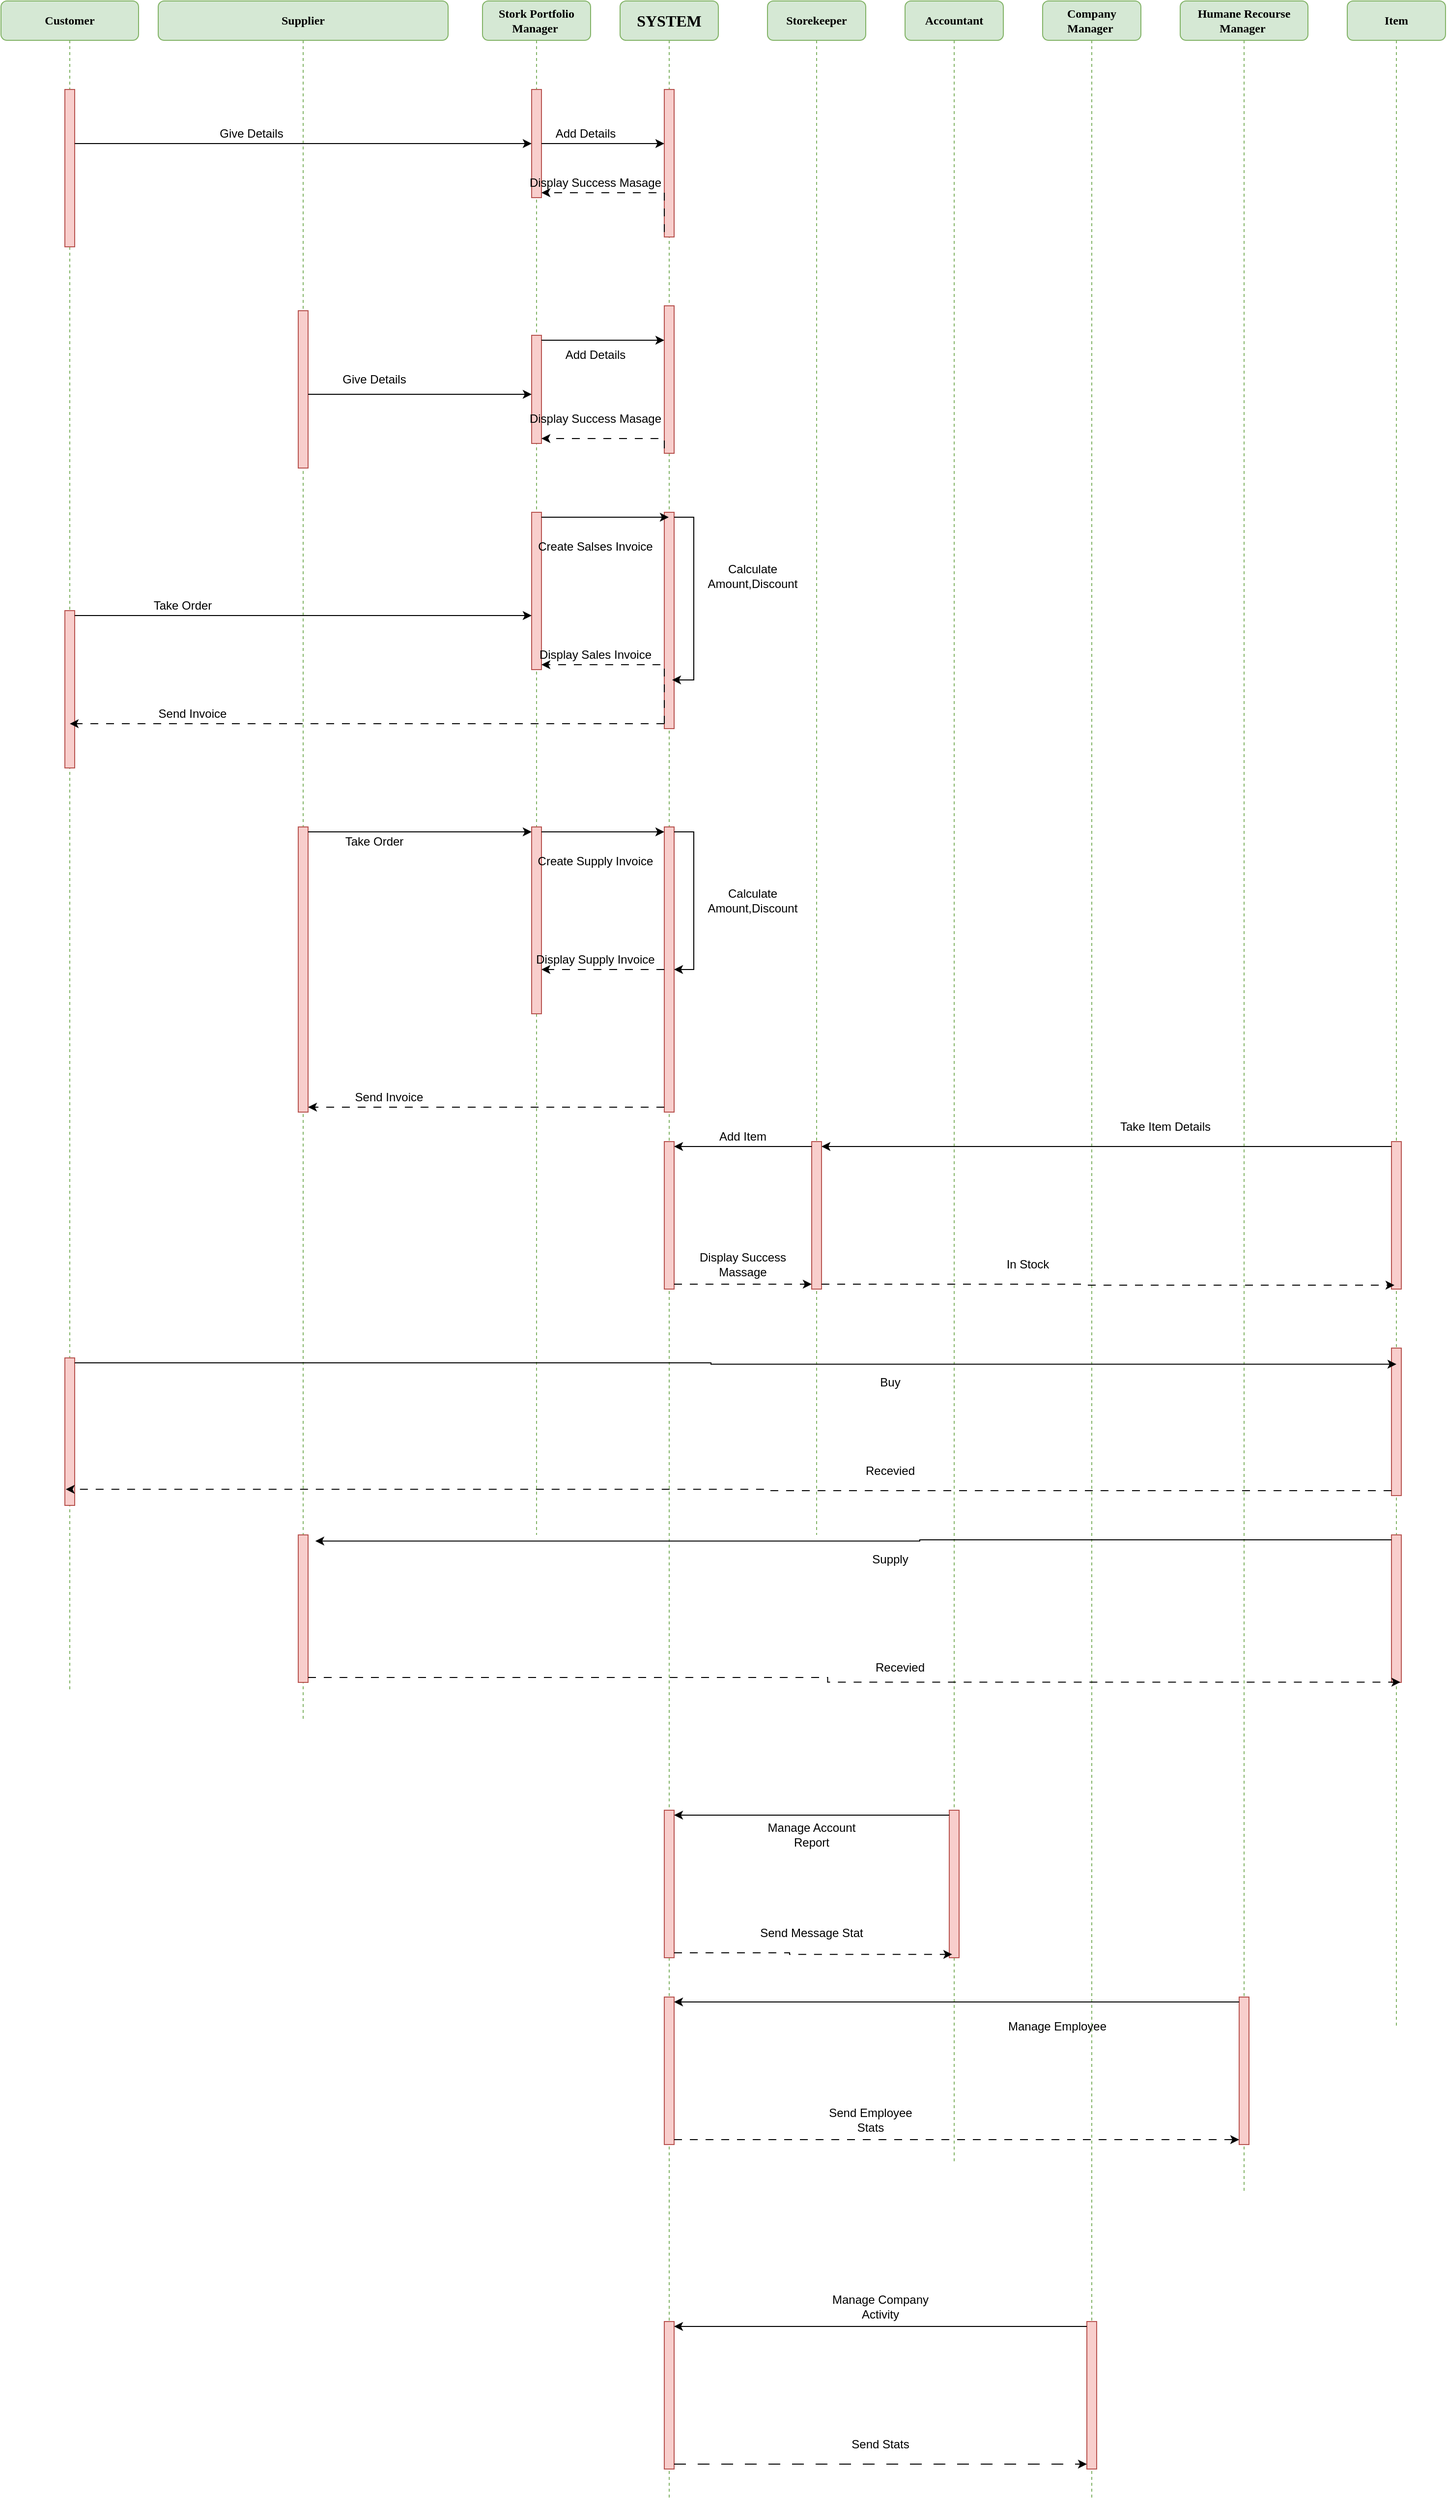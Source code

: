 <mxfile version="22.0.0" type="device">
  <diagram name="Page-1" id="13e1069c-82ec-6db2-03f1-153e76fe0fe0">
    <mxGraphModel dx="1980" dy="484" grid="1" gridSize="10" guides="1" tooltips="1" connect="1" arrows="1" fold="1" page="1" pageScale="1" pageWidth="1100" pageHeight="850" background="none" math="0" shadow="0">
      <root>
        <mxCell id="0" />
        <mxCell id="1" parent="0" />
        <mxCell id="nuHA2IifHrtFC8d5obX6-109" value="" style="group" vertex="1" connectable="0" parent="1">
          <mxGeometry x="-170" y="380" width="1470" height="2540" as="geometry" />
        </mxCell>
        <mxCell id="7baba1c4bc27f4b0-2" value="&lt;b&gt;Supplier&lt;/b&gt;" style="shape=umlLifeline;perimeter=lifelinePerimeter;whiteSpace=wrap;html=1;container=1;collapsible=0;recursiveResize=0;outlineConnect=0;rounded=1;shadow=0;comic=0;labelBackgroundColor=none;strokeWidth=1;fontFamily=Verdana;fontSize=12;align=center;fillColor=#d5e8d4;strokeColor=#82b366;" parent="nuHA2IifHrtFC8d5obX6-109" vertex="1">
          <mxGeometry x="160" width="295" height="1750" as="geometry" />
        </mxCell>
        <mxCell id="nuHA2IifHrtFC8d5obX6-22" value="" style="html=1;points=[[0,0,0,0,5],[0,1,0,0,-5],[1,0,0,0,5],[1,1,0,0,-5]];perimeter=orthogonalPerimeter;outlineConnect=0;targetShapes=umlLifeline;portConstraint=eastwest;newEdgeStyle={&quot;curved&quot;:0,&quot;rounded&quot;:0};fillColor=#f8cecc;strokeColor=#b85450;" vertex="1" parent="7baba1c4bc27f4b0-2">
          <mxGeometry x="142.5" y="315" width="10" height="160" as="geometry" />
        </mxCell>
        <mxCell id="nuHA2IifHrtFC8d5obX6-26" value="Give Details" style="text;html=1;strokeColor=none;fillColor=none;align=center;verticalAlign=middle;whiteSpace=wrap;rounded=0;" vertex="1" parent="7baba1c4bc27f4b0-2">
          <mxGeometry x="170" y="370" width="100" height="30" as="geometry" />
        </mxCell>
        <mxCell id="nuHA2IifHrtFC8d5obX6-46" value="Take Order" style="text;html=1;strokeColor=none;fillColor=none;align=center;verticalAlign=middle;whiteSpace=wrap;rounded=0;" vertex="1" parent="7baba1c4bc27f4b0-2">
          <mxGeometry x="-50" y="600" width="150" height="30" as="geometry" />
        </mxCell>
        <mxCell id="nuHA2IifHrtFC8d5obX6-47" value="Send Invoice" style="text;html=1;strokeColor=none;fillColor=none;align=center;verticalAlign=middle;whiteSpace=wrap;rounded=0;" vertex="1" parent="7baba1c4bc27f4b0-2">
          <mxGeometry x="-40" y="710" width="150" height="30" as="geometry" />
        </mxCell>
        <mxCell id="nuHA2IifHrtFC8d5obX6-56" value="Send Invoice" style="text;html=1;strokeColor=none;fillColor=none;align=center;verticalAlign=middle;whiteSpace=wrap;rounded=0;" vertex="1" parent="7baba1c4bc27f4b0-2">
          <mxGeometry x="160" y="1100" width="150" height="30" as="geometry" />
        </mxCell>
        <mxCell id="nuHA2IifHrtFC8d5obX6-57" value="" style="html=1;points=[[0,0,0,0,5],[0,1,0,0,-5],[1,0,0,0,5],[1,1,0,0,-5]];perimeter=orthogonalPerimeter;outlineConnect=0;targetShapes=umlLifeline;portConstraint=eastwest;newEdgeStyle={&quot;curved&quot;:0,&quot;rounded&quot;:0};fillColor=#f8cecc;strokeColor=#b85450;" vertex="1" parent="7baba1c4bc27f4b0-2">
          <mxGeometry x="142.5" y="840" width="10" height="290" as="geometry" />
        </mxCell>
        <mxCell id="nuHA2IifHrtFC8d5obX6-59" value="Take Order" style="text;html=1;strokeColor=none;fillColor=none;align=center;verticalAlign=middle;whiteSpace=wrap;rounded=0;" vertex="1" parent="7baba1c4bc27f4b0-2">
          <mxGeometry x="145" y="840" width="150" height="30" as="geometry" />
        </mxCell>
        <mxCell id="nuHA2IifHrtFC8d5obX6-71" value="" style="html=1;points=[[0,0,0,0,5],[0,1,0,0,-5],[1,0,0,0,5],[1,1,0,0,-5]];perimeter=orthogonalPerimeter;outlineConnect=0;targetShapes=umlLifeline;portConstraint=eastwest;newEdgeStyle={&quot;curved&quot;:0,&quot;rounded&quot;:0};fillColor=#f8cecc;strokeColor=#b85450;" vertex="1" parent="7baba1c4bc27f4b0-2">
          <mxGeometry x="142.5" y="1560" width="10" height="150" as="geometry" />
        </mxCell>
        <mxCell id="7baba1c4bc27f4b0-3" value="&lt;b&gt;Stork Portfolio Manager&amp;nbsp;&lt;/b&gt;" style="shape=umlLifeline;perimeter=lifelinePerimeter;whiteSpace=wrap;html=1;container=1;collapsible=0;recursiveResize=0;outlineConnect=0;rounded=1;shadow=0;comic=0;labelBackgroundColor=none;strokeWidth=1;fontFamily=Verdana;fontSize=12;align=center;fillColor=#d5e8d4;strokeColor=#82b366;" parent="nuHA2IifHrtFC8d5obX6-109" vertex="1">
          <mxGeometry x="490" width="110" height="1560" as="geometry" />
        </mxCell>
        <mxCell id="nuHA2IifHrtFC8d5obX6-10" value="" style="html=1;points=[[0,0,0,0,5],[0,1,0,0,-5],[1,0,0,0,5],[1,1,0,0,-5]];perimeter=orthogonalPerimeter;outlineConnect=0;targetShapes=umlLifeline;portConstraint=eastwest;newEdgeStyle={&quot;curved&quot;:0,&quot;rounded&quot;:0};fillColor=#f8cecc;strokeColor=#b85450;" vertex="1" parent="7baba1c4bc27f4b0-3">
          <mxGeometry x="50" y="90" width="10" height="110" as="geometry" />
        </mxCell>
        <mxCell id="nuHA2IifHrtFC8d5obX6-23" value="" style="html=1;points=[[0,0,0,0,5],[0,1,0,0,-5],[1,0,0,0,5],[1,1,0,0,-5]];perimeter=orthogonalPerimeter;outlineConnect=0;targetShapes=umlLifeline;portConstraint=eastwest;newEdgeStyle={&quot;curved&quot;:0,&quot;rounded&quot;:0};fillColor=#f8cecc;strokeColor=#b85450;" vertex="1" parent="7baba1c4bc27f4b0-3">
          <mxGeometry x="50" y="340" width="10" height="110" as="geometry" />
        </mxCell>
        <mxCell id="nuHA2IifHrtFC8d5obX6-34" value="" style="html=1;points=[[0,0,0,0,5],[0,1,0,0,-5],[1,0,0,0,5],[1,1,0,0,-5]];perimeter=orthogonalPerimeter;outlineConnect=0;targetShapes=umlLifeline;portConstraint=eastwest;newEdgeStyle={&quot;curved&quot;:0,&quot;rounded&quot;:0};fillColor=#f8cecc;strokeColor=#b85450;" vertex="1" parent="7baba1c4bc27f4b0-3">
          <mxGeometry x="50" y="520" width="10" height="160" as="geometry" />
        </mxCell>
        <mxCell id="nuHA2IifHrtFC8d5obX6-35" value="" style="html=1;points=[[0,0,0,0,5],[0,1,0,0,-5],[1,0,0,0,5],[1,1,0,0,-5]];perimeter=orthogonalPerimeter;outlineConnect=0;targetShapes=umlLifeline;portConstraint=eastwest;newEdgeStyle={&quot;curved&quot;:0,&quot;rounded&quot;:0};fillColor=#f8cecc;strokeColor=#b85450;" vertex="1" parent="7baba1c4bc27f4b0-3">
          <mxGeometry x="50" y="840" width="10" height="190" as="geometry" />
        </mxCell>
        <mxCell id="7baba1c4bc27f4b0-4" value="&lt;b&gt;&lt;font style=&quot;font-size: 16px;&quot;&gt;SYSTEM&lt;/font&gt;&lt;/b&gt;" style="shape=umlLifeline;perimeter=lifelinePerimeter;whiteSpace=wrap;html=1;container=1;collapsible=0;recursiveResize=0;outlineConnect=0;rounded=1;shadow=0;comic=0;labelBackgroundColor=none;strokeWidth=1;fontFamily=Verdana;fontSize=12;align=center;fillColor=#d5e8d4;strokeColor=#82b366;" parent="nuHA2IifHrtFC8d5obX6-109" vertex="1">
          <mxGeometry x="630" width="100" height="2540" as="geometry" />
        </mxCell>
        <mxCell id="nuHA2IifHrtFC8d5obX6-15" value="" style="html=1;points=[[0,0,0,0,5],[0,1,0,0,-5],[1,0,0,0,5],[1,1,0,0,-5]];perimeter=orthogonalPerimeter;outlineConnect=0;targetShapes=umlLifeline;portConstraint=eastwest;newEdgeStyle={&quot;curved&quot;:0,&quot;rounded&quot;:0};fillColor=#f8cecc;strokeColor=#b85450;" vertex="1" parent="7baba1c4bc27f4b0-4">
          <mxGeometry x="45" y="90" width="10" height="150" as="geometry" />
        </mxCell>
        <mxCell id="nuHA2IifHrtFC8d5obX6-24" value="" style="html=1;points=[[0,0,0,0,5],[0,1,0,0,-5],[1,0,0,0,5],[1,1,0,0,-5]];perimeter=orthogonalPerimeter;outlineConnect=0;targetShapes=umlLifeline;portConstraint=eastwest;newEdgeStyle={&quot;curved&quot;:0,&quot;rounded&quot;:0};fillColor=#f8cecc;strokeColor=#b85450;" vertex="1" parent="7baba1c4bc27f4b0-4">
          <mxGeometry x="45" y="310" width="10" height="150" as="geometry" />
        </mxCell>
        <mxCell id="nuHA2IifHrtFC8d5obX6-31" value="" style="html=1;points=[[0,0,0,0,5],[0,1,0,0,-5],[1,0,0,0,5],[1,1,0,0,-5]];perimeter=orthogonalPerimeter;outlineConnect=0;targetShapes=umlLifeline;portConstraint=eastwest;newEdgeStyle={&quot;curved&quot;:0,&quot;rounded&quot;:0};fillColor=#f8cecc;strokeColor=#b85450;" vertex="1" parent="7baba1c4bc27f4b0-4">
          <mxGeometry x="45" y="520" width="10" height="220" as="geometry" />
        </mxCell>
        <mxCell id="nuHA2IifHrtFC8d5obX6-32" value="" style="html=1;points=[[0,0,0,0,5],[0,1,0,0,-5],[1,0,0,0,5],[1,1,0,0,-5]];perimeter=orthogonalPerimeter;outlineConnect=0;targetShapes=umlLifeline;portConstraint=eastwest;newEdgeStyle={&quot;curved&quot;:0,&quot;rounded&quot;:0};fillColor=#f8cecc;strokeColor=#b85450;" vertex="1" parent="7baba1c4bc27f4b0-4">
          <mxGeometry x="45" y="840" width="10" height="290" as="geometry" />
        </mxCell>
        <mxCell id="nuHA2IifHrtFC8d5obX6-40" style="edgeStyle=orthogonalEdgeStyle;rounded=0;orthogonalLoop=1;jettySize=auto;html=1;curved=0;exitX=1;exitY=0;exitDx=0;exitDy=5;exitPerimeter=0;entryX=0.8;entryY=0.775;entryDx=0;entryDy=0;entryPerimeter=0;" edge="1" parent="7baba1c4bc27f4b0-4" source="nuHA2IifHrtFC8d5obX6-31" target="nuHA2IifHrtFC8d5obX6-31">
          <mxGeometry relative="1" as="geometry" />
        </mxCell>
        <mxCell id="nuHA2IifHrtFC8d5obX6-51" style="edgeStyle=orthogonalEdgeStyle;rounded=0;orthogonalLoop=1;jettySize=auto;html=1;curved=0;exitX=1;exitY=0;exitDx=0;exitDy=5;exitPerimeter=0;" edge="1" parent="7baba1c4bc27f4b0-4" source="nuHA2IifHrtFC8d5obX6-32" target="nuHA2IifHrtFC8d5obX6-32">
          <mxGeometry relative="1" as="geometry" />
        </mxCell>
        <mxCell id="nuHA2IifHrtFC8d5obX6-62" value="" style="html=1;points=[[0,0,0,0,5],[0,1,0,0,-5],[1,0,0,0,5],[1,1,0,0,-5]];perimeter=orthogonalPerimeter;outlineConnect=0;targetShapes=umlLifeline;portConstraint=eastwest;newEdgeStyle={&quot;curved&quot;:0,&quot;rounded&quot;:0};fillColor=#f8cecc;strokeColor=#b85450;" vertex="1" parent="7baba1c4bc27f4b0-4">
          <mxGeometry x="45" y="1160" width="10" height="150" as="geometry" />
        </mxCell>
        <mxCell id="nuHA2IifHrtFC8d5obX6-89" value="" style="html=1;points=[[0,0,0,0,5],[0,1,0,0,-5],[1,0,0,0,5],[1,1,0,0,-5]];perimeter=orthogonalPerimeter;outlineConnect=0;targetShapes=umlLifeline;portConstraint=eastwest;newEdgeStyle={&quot;curved&quot;:0,&quot;rounded&quot;:0};fillColor=#f8cecc;strokeColor=#b85450;" vertex="1" parent="7baba1c4bc27f4b0-4">
          <mxGeometry x="45" y="1840" width="10" height="150" as="geometry" />
        </mxCell>
        <mxCell id="nuHA2IifHrtFC8d5obX6-94" value="" style="html=1;points=[[0,0,0,0,5],[0,1,0,0,-5],[1,0,0,0,5],[1,1,0,0,-5]];perimeter=orthogonalPerimeter;outlineConnect=0;targetShapes=umlLifeline;portConstraint=eastwest;newEdgeStyle={&quot;curved&quot;:0,&quot;rounded&quot;:0};fillColor=#f8cecc;strokeColor=#b85450;" vertex="1" parent="7baba1c4bc27f4b0-4">
          <mxGeometry x="45" y="2030" width="10" height="150" as="geometry" />
        </mxCell>
        <mxCell id="nuHA2IifHrtFC8d5obX6-102" value="" style="html=1;points=[[0,0,0,0,5],[0,1,0,0,-5],[1,0,0,0,5],[1,1,0,0,-5]];perimeter=orthogonalPerimeter;outlineConnect=0;targetShapes=umlLifeline;portConstraint=eastwest;newEdgeStyle={&quot;curved&quot;:0,&quot;rounded&quot;:0};fillColor=#f8cecc;strokeColor=#b85450;" vertex="1" parent="7baba1c4bc27f4b0-4">
          <mxGeometry x="45" y="2360" width="10" height="150" as="geometry" />
        </mxCell>
        <mxCell id="7baba1c4bc27f4b0-5" value="&lt;b&gt;Storekeeper&lt;/b&gt;" style="shape=umlLifeline;perimeter=lifelinePerimeter;whiteSpace=wrap;html=1;container=1;collapsible=0;recursiveResize=0;outlineConnect=0;rounded=1;shadow=0;comic=0;labelBackgroundColor=none;strokeWidth=1;fontFamily=Verdana;fontSize=12;align=center;fillColor=#d5e8d4;strokeColor=#82b366;" parent="nuHA2IifHrtFC8d5obX6-109" vertex="1">
          <mxGeometry x="780" width="100" height="1560" as="geometry" />
        </mxCell>
        <mxCell id="nuHA2IifHrtFC8d5obX6-61" value="" style="html=1;points=[[0,0,0,0,5],[0,1,0,0,-5],[1,0,0,0,5],[1,1,0,0,-5]];perimeter=orthogonalPerimeter;outlineConnect=0;targetShapes=umlLifeline;portConstraint=eastwest;newEdgeStyle={&quot;curved&quot;:0,&quot;rounded&quot;:0};fillColor=#f8cecc;strokeColor=#b85450;" vertex="1" parent="7baba1c4bc27f4b0-5">
          <mxGeometry x="45" y="1160" width="10" height="150" as="geometry" />
        </mxCell>
        <mxCell id="7baba1c4bc27f4b0-6" value="&lt;b&gt;Accountant&lt;/b&gt;" style="shape=umlLifeline;perimeter=lifelinePerimeter;whiteSpace=wrap;html=1;container=1;collapsible=0;recursiveResize=0;outlineConnect=0;rounded=1;shadow=0;comic=0;labelBackgroundColor=none;strokeWidth=1;fontFamily=Verdana;fontSize=12;align=center;fillColor=#d5e8d4;strokeColor=#82b366;" parent="nuHA2IifHrtFC8d5obX6-109" vertex="1">
          <mxGeometry x="920" width="100" height="2200" as="geometry" />
        </mxCell>
        <mxCell id="nuHA2IifHrtFC8d5obX6-88" value="" style="html=1;points=[[0,0,0,0,5],[0,1,0,0,-5],[1,0,0,0,5],[1,1,0,0,-5]];perimeter=orthogonalPerimeter;outlineConnect=0;targetShapes=umlLifeline;portConstraint=eastwest;newEdgeStyle={&quot;curved&quot;:0,&quot;rounded&quot;:0};fillColor=#f8cecc;strokeColor=#b85450;" vertex="1" parent="7baba1c4bc27f4b0-6">
          <mxGeometry x="45" y="1840" width="10" height="150" as="geometry" />
        </mxCell>
        <mxCell id="7baba1c4bc27f4b0-7" value="&lt;b&gt;Company Manager&amp;nbsp;&lt;/b&gt;" style="shape=umlLifeline;perimeter=lifelinePerimeter;whiteSpace=wrap;html=1;container=1;collapsible=0;recursiveResize=0;outlineConnect=0;rounded=1;shadow=0;comic=0;labelBackgroundColor=none;strokeWidth=1;fontFamily=Verdana;fontSize=12;align=center;fillColor=#d5e8d4;strokeColor=#82b366;" parent="nuHA2IifHrtFC8d5obX6-109" vertex="1">
          <mxGeometry x="1060" width="100" height="2540" as="geometry" />
        </mxCell>
        <mxCell id="nuHA2IifHrtFC8d5obX6-103" value="" style="html=1;points=[[0,0,0,0,5],[0,1,0,0,-5],[1,0,0,0,5],[1,1,0,0,-5]];perimeter=orthogonalPerimeter;outlineConnect=0;targetShapes=umlLifeline;portConstraint=eastwest;newEdgeStyle={&quot;curved&quot;:0,&quot;rounded&quot;:0};fillColor=#f8cecc;strokeColor=#b85450;" vertex="1" parent="7baba1c4bc27f4b0-7">
          <mxGeometry x="45" y="2360" width="10" height="150" as="geometry" />
        </mxCell>
        <mxCell id="7baba1c4bc27f4b0-8" value="&lt;b&gt;Customer&lt;/b&gt;" style="shape=umlLifeline;perimeter=lifelinePerimeter;whiteSpace=wrap;html=1;container=1;collapsible=0;recursiveResize=0;outlineConnect=0;rounded=1;shadow=0;comic=0;labelBackgroundColor=none;strokeWidth=1;fontFamily=Verdana;fontSize=12;align=center;fillColor=#d5e8d4;strokeColor=#82b366;" parent="nuHA2IifHrtFC8d5obX6-109" vertex="1">
          <mxGeometry width="140" height="1720" as="geometry" />
        </mxCell>
        <mxCell id="nuHA2IifHrtFC8d5obX6-5" value="" style="html=1;points=[[0,0,0,0,5],[0,1,0,0,-5],[1,0,0,0,5],[1,1,0,0,-5]];perimeter=orthogonalPerimeter;outlineConnect=0;targetShapes=umlLifeline;portConstraint=eastwest;newEdgeStyle={&quot;curved&quot;:0,&quot;rounded&quot;:0};fillColor=#f8cecc;strokeColor=#b85450;" vertex="1" parent="7baba1c4bc27f4b0-8">
          <mxGeometry x="65" y="90" width="10" height="160" as="geometry" />
        </mxCell>
        <mxCell id="nuHA2IifHrtFC8d5obX6-43" value="" style="html=1;points=[[0,0,0,0,5],[0,1,0,0,-5],[1,0,0,0,5],[1,1,0,0,-5]];perimeter=orthogonalPerimeter;outlineConnect=0;targetShapes=umlLifeline;portConstraint=eastwest;newEdgeStyle={&quot;curved&quot;:0,&quot;rounded&quot;:0};fillColor=#f8cecc;strokeColor=#b85450;" vertex="1" parent="7baba1c4bc27f4b0-8">
          <mxGeometry x="65" y="620" width="10" height="160" as="geometry" />
        </mxCell>
        <mxCell id="nuHA2IifHrtFC8d5obX6-70" value="" style="html=1;points=[[0,0,0,0,5],[0,1,0,0,-5],[1,0,0,0,5],[1,1,0,0,-5]];perimeter=orthogonalPerimeter;outlineConnect=0;targetShapes=umlLifeline;portConstraint=eastwest;newEdgeStyle={&quot;curved&quot;:0,&quot;rounded&quot;:0};fillColor=#f8cecc;strokeColor=#b85450;" vertex="1" parent="7baba1c4bc27f4b0-8">
          <mxGeometry x="65" y="1380" width="10" height="150" as="geometry" />
        </mxCell>
        <mxCell id="nuHA2IifHrtFC8d5obX6-1" value="&lt;b&gt;Humane Recourse Manager&amp;nbsp;&lt;/b&gt;" style="shape=umlLifeline;perimeter=lifelinePerimeter;whiteSpace=wrap;html=1;container=1;collapsible=0;recursiveResize=0;outlineConnect=0;rounded=1;shadow=0;comic=0;labelBackgroundColor=none;strokeWidth=1;fontFamily=Verdana;fontSize=12;align=center;fillColor=#d5e8d4;strokeColor=#82b366;" vertex="1" parent="nuHA2IifHrtFC8d5obX6-109">
          <mxGeometry x="1200" width="130" height="2230" as="geometry" />
        </mxCell>
        <mxCell id="nuHA2IifHrtFC8d5obX6-95" value="" style="html=1;points=[[0,0,0,0,5],[0,1,0,0,-5],[1,0,0,0,5],[1,1,0,0,-5]];perimeter=orthogonalPerimeter;outlineConnect=0;targetShapes=umlLifeline;portConstraint=eastwest;newEdgeStyle={&quot;curved&quot;:0,&quot;rounded&quot;:0};fillColor=#f8cecc;strokeColor=#b85450;" vertex="1" parent="nuHA2IifHrtFC8d5obX6-1">
          <mxGeometry x="60" y="2030" width="10" height="150" as="geometry" />
        </mxCell>
        <mxCell id="nuHA2IifHrtFC8d5obX6-2" value="&lt;b&gt;Item&lt;/b&gt;" style="shape=umlLifeline;perimeter=lifelinePerimeter;whiteSpace=wrap;html=1;container=1;collapsible=0;recursiveResize=0;outlineConnect=0;rounded=1;shadow=0;comic=0;labelBackgroundColor=none;strokeWidth=1;fontFamily=Verdana;fontSize=12;align=center;fillColor=#d5e8d4;strokeColor=#82b366;" vertex="1" parent="nuHA2IifHrtFC8d5obX6-109">
          <mxGeometry x="1370" width="100" height="2060" as="geometry" />
        </mxCell>
        <mxCell id="nuHA2IifHrtFC8d5obX6-63" value="" style="html=1;points=[[0,0,0,0,5],[0,1,0,0,-5],[1,0,0,0,5],[1,1,0,0,-5]];perimeter=orthogonalPerimeter;outlineConnect=0;targetShapes=umlLifeline;portConstraint=eastwest;newEdgeStyle={&quot;curved&quot;:0,&quot;rounded&quot;:0};fillColor=#f8cecc;strokeColor=#b85450;" vertex="1" parent="nuHA2IifHrtFC8d5obX6-2">
          <mxGeometry x="45" y="1160" width="10" height="150" as="geometry" />
        </mxCell>
        <mxCell id="nuHA2IifHrtFC8d5obX6-72" value="" style="html=1;points=[[0,0,0,0,5],[0,1,0,0,-5],[1,0,0,0,5],[1,1,0,0,-5]];perimeter=orthogonalPerimeter;outlineConnect=0;targetShapes=umlLifeline;portConstraint=eastwest;newEdgeStyle={&quot;curved&quot;:0,&quot;rounded&quot;:0};fillColor=#f8cecc;strokeColor=#b85450;" vertex="1" parent="nuHA2IifHrtFC8d5obX6-2">
          <mxGeometry x="45" y="1560" width="10" height="150" as="geometry" />
        </mxCell>
        <mxCell id="nuHA2IifHrtFC8d5obX6-73" value="" style="html=1;points=[[0,0,0,0,5],[0,1,0,0,-5],[1,0,0,0,5],[1,1,0,0,-5]];perimeter=orthogonalPerimeter;outlineConnect=0;targetShapes=umlLifeline;portConstraint=eastwest;newEdgeStyle={&quot;curved&quot;:0,&quot;rounded&quot;:0};fillColor=#f8cecc;strokeColor=#b85450;" vertex="1" parent="nuHA2IifHrtFC8d5obX6-2">
          <mxGeometry x="45" y="1370" width="10" height="150" as="geometry" />
        </mxCell>
        <mxCell id="nuHA2IifHrtFC8d5obX6-11" style="edgeStyle=orthogonalEdgeStyle;rounded=0;orthogonalLoop=1;jettySize=auto;html=1;curved=0;" edge="1" parent="nuHA2IifHrtFC8d5obX6-109" source="nuHA2IifHrtFC8d5obX6-5" target="nuHA2IifHrtFC8d5obX6-10">
          <mxGeometry relative="1" as="geometry">
            <Array as="points">
              <mxPoint x="250" y="145" />
              <mxPoint x="250" y="145" />
            </Array>
          </mxGeometry>
        </mxCell>
        <mxCell id="nuHA2IifHrtFC8d5obX6-14" value="Give Details" style="text;html=1;strokeColor=none;fillColor=none;align=center;verticalAlign=middle;whiteSpace=wrap;rounded=0;" vertex="1" parent="nuHA2IifHrtFC8d5obX6-109">
          <mxGeometry x="180" y="120" width="150" height="30" as="geometry" />
        </mxCell>
        <mxCell id="nuHA2IifHrtFC8d5obX6-16" style="edgeStyle=orthogonalEdgeStyle;rounded=0;orthogonalLoop=1;jettySize=auto;html=1;curved=0;" edge="1" parent="nuHA2IifHrtFC8d5obX6-109" source="nuHA2IifHrtFC8d5obX6-10" target="nuHA2IifHrtFC8d5obX6-15">
          <mxGeometry relative="1" as="geometry">
            <Array as="points">
              <mxPoint x="630" y="145" />
              <mxPoint x="630" y="145" />
            </Array>
          </mxGeometry>
        </mxCell>
        <mxCell id="nuHA2IifHrtFC8d5obX6-17" value="Add Details" style="text;html=1;strokeColor=none;fillColor=none;align=center;verticalAlign=middle;whiteSpace=wrap;rounded=0;" vertex="1" parent="nuHA2IifHrtFC8d5obX6-109">
          <mxGeometry x="520" y="120" width="150" height="30" as="geometry" />
        </mxCell>
        <mxCell id="nuHA2IifHrtFC8d5obX6-18" style="edgeStyle=orthogonalEdgeStyle;rounded=0;orthogonalLoop=1;jettySize=auto;html=1;curved=0;exitX=0;exitY=1;exitDx=0;exitDy=-5;exitPerimeter=0;entryX=1;entryY=1;entryDx=0;entryDy=-5;entryPerimeter=0;dashed=1;dashPattern=8 8;" edge="1" parent="nuHA2IifHrtFC8d5obX6-109" source="nuHA2IifHrtFC8d5obX6-15" target="nuHA2IifHrtFC8d5obX6-10">
          <mxGeometry relative="1" as="geometry">
            <Array as="points">
              <mxPoint x="675" y="195" />
            </Array>
          </mxGeometry>
        </mxCell>
        <mxCell id="nuHA2IifHrtFC8d5obX6-19" value="Display Success Masage" style="text;html=1;strokeColor=none;fillColor=none;align=center;verticalAlign=middle;whiteSpace=wrap;rounded=0;" vertex="1" parent="nuHA2IifHrtFC8d5obX6-109">
          <mxGeometry x="530" y="170" width="150" height="30" as="geometry" />
        </mxCell>
        <mxCell id="nuHA2IifHrtFC8d5obX6-25" style="edgeStyle=orthogonalEdgeStyle;rounded=0;orthogonalLoop=1;jettySize=auto;html=1;curved=0;" edge="1" parent="nuHA2IifHrtFC8d5obX6-109" source="nuHA2IifHrtFC8d5obX6-22" target="nuHA2IifHrtFC8d5obX6-23">
          <mxGeometry relative="1" as="geometry">
            <Array as="points">
              <mxPoint x="470" y="400" />
              <mxPoint x="470" y="400" />
            </Array>
          </mxGeometry>
        </mxCell>
        <mxCell id="nuHA2IifHrtFC8d5obX6-27" style="edgeStyle=orthogonalEdgeStyle;rounded=0;orthogonalLoop=1;jettySize=auto;html=1;curved=0;exitX=1;exitY=0;exitDx=0;exitDy=5;exitPerimeter=0;" edge="1" parent="nuHA2IifHrtFC8d5obX6-109" source="nuHA2IifHrtFC8d5obX6-23" target="nuHA2IifHrtFC8d5obX6-24">
          <mxGeometry relative="1" as="geometry">
            <Array as="points">
              <mxPoint x="640" y="345" />
              <mxPoint x="640" y="345" />
            </Array>
          </mxGeometry>
        </mxCell>
        <mxCell id="nuHA2IifHrtFC8d5obX6-28" value="Add Details" style="text;html=1;strokeColor=none;fillColor=none;align=center;verticalAlign=middle;whiteSpace=wrap;rounded=0;" vertex="1" parent="nuHA2IifHrtFC8d5obX6-109">
          <mxGeometry x="530" y="345" width="150" height="30" as="geometry" />
        </mxCell>
        <mxCell id="nuHA2IifHrtFC8d5obX6-29" style="edgeStyle=orthogonalEdgeStyle;rounded=0;orthogonalLoop=1;jettySize=auto;html=1;curved=0;exitX=0;exitY=1;exitDx=0;exitDy=-5;exitPerimeter=0;entryX=1;entryY=1;entryDx=0;entryDy=-5;entryPerimeter=0;dashed=1;dashPattern=8 8;" edge="1" parent="nuHA2IifHrtFC8d5obX6-109" source="nuHA2IifHrtFC8d5obX6-24" target="nuHA2IifHrtFC8d5obX6-23">
          <mxGeometry relative="1" as="geometry">
            <Array as="points">
              <mxPoint x="675" y="445" />
            </Array>
          </mxGeometry>
        </mxCell>
        <mxCell id="nuHA2IifHrtFC8d5obX6-30" value="Display Success Masage" style="text;html=1;strokeColor=none;fillColor=none;align=center;verticalAlign=middle;whiteSpace=wrap;rounded=0;" vertex="1" parent="nuHA2IifHrtFC8d5obX6-109">
          <mxGeometry x="530" y="410" width="150" height="30" as="geometry" />
        </mxCell>
        <mxCell id="nuHA2IifHrtFC8d5obX6-36" style="edgeStyle=orthogonalEdgeStyle;rounded=0;orthogonalLoop=1;jettySize=auto;html=1;curved=0;exitX=1;exitY=0;exitDx=0;exitDy=5;exitPerimeter=0;" edge="1" parent="nuHA2IifHrtFC8d5obX6-109" source="nuHA2IifHrtFC8d5obX6-34" target="7baba1c4bc27f4b0-4">
          <mxGeometry relative="1" as="geometry">
            <Array as="points">
              <mxPoint x="630" y="525" />
              <mxPoint x="630" y="525" />
            </Array>
          </mxGeometry>
        </mxCell>
        <mxCell id="nuHA2IifHrtFC8d5obX6-37" value="Create Salses Invoice" style="text;html=1;strokeColor=none;fillColor=none;align=center;verticalAlign=middle;whiteSpace=wrap;rounded=0;" vertex="1" parent="nuHA2IifHrtFC8d5obX6-109">
          <mxGeometry x="530" y="540" width="150" height="30" as="geometry" />
        </mxCell>
        <mxCell id="nuHA2IifHrtFC8d5obX6-38" style="edgeStyle=orthogonalEdgeStyle;rounded=0;orthogonalLoop=1;jettySize=auto;html=1;curved=0;exitX=0;exitY=1;exitDx=0;exitDy=-5;exitPerimeter=0;entryX=1;entryY=1;entryDx=0;entryDy=-5;entryPerimeter=0;dashed=1;dashPattern=8 8;" edge="1" parent="nuHA2IifHrtFC8d5obX6-109" source="nuHA2IifHrtFC8d5obX6-31" target="nuHA2IifHrtFC8d5obX6-34">
          <mxGeometry relative="1" as="geometry">
            <Array as="points">
              <mxPoint x="675" y="675" />
            </Array>
          </mxGeometry>
        </mxCell>
        <mxCell id="nuHA2IifHrtFC8d5obX6-39" value="Display Sales Invoice" style="text;html=1;strokeColor=none;fillColor=none;align=center;verticalAlign=middle;whiteSpace=wrap;rounded=0;" vertex="1" parent="nuHA2IifHrtFC8d5obX6-109">
          <mxGeometry x="530" y="650" width="150" height="30" as="geometry" />
        </mxCell>
        <mxCell id="nuHA2IifHrtFC8d5obX6-41" value="Calculate Amount,Discount" style="text;html=1;strokeColor=none;fillColor=none;align=center;verticalAlign=middle;whiteSpace=wrap;rounded=0;" vertex="1" parent="nuHA2IifHrtFC8d5obX6-109">
          <mxGeometry x="710" y="570" width="110" height="30" as="geometry" />
        </mxCell>
        <mxCell id="nuHA2IifHrtFC8d5obX6-44" style="edgeStyle=orthogonalEdgeStyle;rounded=0;orthogonalLoop=1;jettySize=auto;html=1;curved=0;exitX=0;exitY=1;exitDx=0;exitDy=-5;exitPerimeter=0;entryX=0.5;entryY=0.719;entryDx=0;entryDy=0;entryPerimeter=0;dashed=1;dashPattern=8 8;" edge="1" parent="nuHA2IifHrtFC8d5obX6-109" source="nuHA2IifHrtFC8d5obX6-31" target="nuHA2IifHrtFC8d5obX6-43">
          <mxGeometry relative="1" as="geometry" />
        </mxCell>
        <mxCell id="nuHA2IifHrtFC8d5obX6-45" style="edgeStyle=orthogonalEdgeStyle;rounded=0;orthogonalLoop=1;jettySize=auto;html=1;curved=0;exitX=1;exitY=0;exitDx=0;exitDy=5;exitPerimeter=0;" edge="1" parent="nuHA2IifHrtFC8d5obX6-109" source="nuHA2IifHrtFC8d5obX6-43" target="nuHA2IifHrtFC8d5obX6-34">
          <mxGeometry relative="1" as="geometry">
            <Array as="points">
              <mxPoint x="420" y="625" />
              <mxPoint x="420" y="625" />
            </Array>
          </mxGeometry>
        </mxCell>
        <mxCell id="nuHA2IifHrtFC8d5obX6-49" style="edgeStyle=orthogonalEdgeStyle;rounded=0;orthogonalLoop=1;jettySize=auto;html=1;curved=0;exitX=1;exitY=0;exitDx=0;exitDy=5;exitPerimeter=0;entryX=0;entryY=0;entryDx=0;entryDy=5;entryPerimeter=0;" edge="1" parent="nuHA2IifHrtFC8d5obX6-109" source="nuHA2IifHrtFC8d5obX6-35" target="nuHA2IifHrtFC8d5obX6-32">
          <mxGeometry relative="1" as="geometry" />
        </mxCell>
        <mxCell id="nuHA2IifHrtFC8d5obX6-50" value="Create Supply Invoice" style="text;html=1;strokeColor=none;fillColor=none;align=center;verticalAlign=middle;whiteSpace=wrap;rounded=0;" vertex="1" parent="nuHA2IifHrtFC8d5obX6-109">
          <mxGeometry x="530" y="860" width="150" height="30" as="geometry" />
        </mxCell>
        <mxCell id="nuHA2IifHrtFC8d5obX6-52" value="Calculate Amount,Discount" style="text;html=1;strokeColor=none;fillColor=none;align=center;verticalAlign=middle;whiteSpace=wrap;rounded=0;" vertex="1" parent="nuHA2IifHrtFC8d5obX6-109">
          <mxGeometry x="710" y="900" width="110" height="30" as="geometry" />
        </mxCell>
        <mxCell id="nuHA2IifHrtFC8d5obX6-53" style="edgeStyle=orthogonalEdgeStyle;rounded=0;orthogonalLoop=1;jettySize=auto;html=1;curved=0;dashed=1;dashPattern=8 8;" edge="1" parent="nuHA2IifHrtFC8d5obX6-109" source="nuHA2IifHrtFC8d5obX6-32" target="nuHA2IifHrtFC8d5obX6-35">
          <mxGeometry relative="1" as="geometry">
            <Array as="points">
              <mxPoint x="570" y="985" />
              <mxPoint x="570" y="985" />
            </Array>
          </mxGeometry>
        </mxCell>
        <mxCell id="nuHA2IifHrtFC8d5obX6-54" value="Display Supply Invoice" style="text;html=1;strokeColor=none;fillColor=none;align=center;verticalAlign=middle;whiteSpace=wrap;rounded=0;" vertex="1" parent="nuHA2IifHrtFC8d5obX6-109">
          <mxGeometry x="530" y="960" width="150" height="30" as="geometry" />
        </mxCell>
        <mxCell id="nuHA2IifHrtFC8d5obX6-58" style="edgeStyle=orthogonalEdgeStyle;rounded=0;orthogonalLoop=1;jettySize=auto;html=1;curved=0;exitX=1;exitY=0;exitDx=0;exitDy=5;exitPerimeter=0;entryX=0;entryY=0;entryDx=0;entryDy=5;entryPerimeter=0;" edge="1" parent="nuHA2IifHrtFC8d5obX6-109" source="nuHA2IifHrtFC8d5obX6-57" target="nuHA2IifHrtFC8d5obX6-35">
          <mxGeometry relative="1" as="geometry" />
        </mxCell>
        <mxCell id="nuHA2IifHrtFC8d5obX6-60" style="edgeStyle=orthogonalEdgeStyle;rounded=0;orthogonalLoop=1;jettySize=auto;html=1;curved=0;exitX=0;exitY=1;exitDx=0;exitDy=-5;exitPerimeter=0;entryX=1;entryY=1;entryDx=0;entryDy=-5;entryPerimeter=0;dashed=1;dashPattern=8 8;" edge="1" parent="nuHA2IifHrtFC8d5obX6-109" source="nuHA2IifHrtFC8d5obX6-32" target="nuHA2IifHrtFC8d5obX6-57">
          <mxGeometry relative="1" as="geometry" />
        </mxCell>
        <mxCell id="nuHA2IifHrtFC8d5obX6-64" style="edgeStyle=orthogonalEdgeStyle;rounded=0;orthogonalLoop=1;jettySize=auto;html=1;curved=0;exitX=0;exitY=0;exitDx=0;exitDy=5;exitPerimeter=0;entryX=1;entryY=0;entryDx=0;entryDy=5;entryPerimeter=0;" edge="1" parent="nuHA2IifHrtFC8d5obX6-109" source="nuHA2IifHrtFC8d5obX6-63" target="nuHA2IifHrtFC8d5obX6-61">
          <mxGeometry relative="1" as="geometry" />
        </mxCell>
        <mxCell id="nuHA2IifHrtFC8d5obX6-65" value="Take Item Details" style="text;html=1;strokeColor=none;fillColor=none;align=center;verticalAlign=middle;whiteSpace=wrap;rounded=0;" vertex="1" parent="nuHA2IifHrtFC8d5obX6-109">
          <mxGeometry x="1130" y="1130" width="110" height="30" as="geometry" />
        </mxCell>
        <mxCell id="nuHA2IifHrtFC8d5obX6-66" style="edgeStyle=orthogonalEdgeStyle;rounded=0;orthogonalLoop=1;jettySize=auto;html=1;curved=0;exitX=0;exitY=0;exitDx=0;exitDy=5;exitPerimeter=0;entryX=1;entryY=0;entryDx=0;entryDy=5;entryPerimeter=0;" edge="1" parent="nuHA2IifHrtFC8d5obX6-109" source="nuHA2IifHrtFC8d5obX6-61" target="nuHA2IifHrtFC8d5obX6-62">
          <mxGeometry relative="1" as="geometry" />
        </mxCell>
        <mxCell id="nuHA2IifHrtFC8d5obX6-67" value="Add Item" style="text;html=1;strokeColor=none;fillColor=none;align=center;verticalAlign=middle;whiteSpace=wrap;rounded=0;" vertex="1" parent="nuHA2IifHrtFC8d5obX6-109">
          <mxGeometry x="700" y="1140" width="110" height="30" as="geometry" />
        </mxCell>
        <mxCell id="nuHA2IifHrtFC8d5obX6-68" style="edgeStyle=orthogonalEdgeStyle;rounded=0;orthogonalLoop=1;jettySize=auto;html=1;curved=0;exitX=1;exitY=1;exitDx=0;exitDy=-5;exitPerimeter=0;entryX=0;entryY=1;entryDx=0;entryDy=-5;entryPerimeter=0;dashed=1;dashPattern=8 8;" edge="1" parent="nuHA2IifHrtFC8d5obX6-109" source="nuHA2IifHrtFC8d5obX6-62" target="nuHA2IifHrtFC8d5obX6-61">
          <mxGeometry relative="1" as="geometry" />
        </mxCell>
        <mxCell id="nuHA2IifHrtFC8d5obX6-69" value="Display Success Massage" style="text;html=1;strokeColor=none;fillColor=none;align=center;verticalAlign=middle;whiteSpace=wrap;rounded=0;" vertex="1" parent="nuHA2IifHrtFC8d5obX6-109">
          <mxGeometry x="700" y="1270" width="110" height="30" as="geometry" />
        </mxCell>
        <mxCell id="nuHA2IifHrtFC8d5obX6-76" style="edgeStyle=orthogonalEdgeStyle;rounded=0;orthogonalLoop=1;jettySize=auto;html=1;curved=0;exitX=1;exitY=0;exitDx=0;exitDy=5;exitPerimeter=0;entryX=0.5;entryY=0.673;entryDx=0;entryDy=0;entryPerimeter=0;" edge="1" parent="nuHA2IifHrtFC8d5obX6-109" source="nuHA2IifHrtFC8d5obX6-70" target="nuHA2IifHrtFC8d5obX6-2">
          <mxGeometry relative="1" as="geometry" />
        </mxCell>
        <mxCell id="nuHA2IifHrtFC8d5obX6-77" value="Buy" style="text;html=1;strokeColor=none;fillColor=none;align=center;verticalAlign=middle;whiteSpace=wrap;rounded=0;" vertex="1" parent="nuHA2IifHrtFC8d5obX6-109">
          <mxGeometry x="850" y="1390" width="110" height="30" as="geometry" />
        </mxCell>
        <mxCell id="nuHA2IifHrtFC8d5obX6-78" value="Supply" style="text;html=1;strokeColor=none;fillColor=none;align=center;verticalAlign=middle;whiteSpace=wrap;rounded=0;" vertex="1" parent="nuHA2IifHrtFC8d5obX6-109">
          <mxGeometry x="850" y="1570" width="110" height="30" as="geometry" />
        </mxCell>
        <mxCell id="nuHA2IifHrtFC8d5obX6-79" style="edgeStyle=orthogonalEdgeStyle;rounded=0;orthogonalLoop=1;jettySize=auto;html=1;curved=0;exitX=0;exitY=1;exitDx=0;exitDy=-5;exitPerimeter=0;entryX=0.471;entryY=0.88;entryDx=0;entryDy=0;entryPerimeter=0;dashed=1;dashPattern=8 8;" edge="1" parent="nuHA2IifHrtFC8d5obX6-109" source="nuHA2IifHrtFC8d5obX6-73" target="7baba1c4bc27f4b0-8">
          <mxGeometry relative="1" as="geometry" />
        </mxCell>
        <mxCell id="nuHA2IifHrtFC8d5obX6-80" value="Recevied" style="text;html=1;strokeColor=none;fillColor=none;align=center;verticalAlign=middle;whiteSpace=wrap;rounded=0;" vertex="1" parent="nuHA2IifHrtFC8d5obX6-109">
          <mxGeometry x="850" y="1480" width="110" height="30" as="geometry" />
        </mxCell>
        <mxCell id="nuHA2IifHrtFC8d5obX6-83" style="edgeStyle=orthogonalEdgeStyle;rounded=0;orthogonalLoop=1;jettySize=auto;html=1;curved=0;exitX=1;exitY=1;exitDx=0;exitDy=-5;exitPerimeter=0;entryX=0.54;entryY=0.83;entryDx=0;entryDy=0;entryPerimeter=0;dashed=1;dashPattern=8 8;" edge="1" parent="nuHA2IifHrtFC8d5obX6-109" source="nuHA2IifHrtFC8d5obX6-71" target="nuHA2IifHrtFC8d5obX6-2">
          <mxGeometry relative="1" as="geometry" />
        </mxCell>
        <mxCell id="nuHA2IifHrtFC8d5obX6-84" value="Recevied" style="text;html=1;strokeColor=none;fillColor=none;align=center;verticalAlign=middle;whiteSpace=wrap;rounded=0;" vertex="1" parent="nuHA2IifHrtFC8d5obX6-109">
          <mxGeometry x="860" y="1680" width="110" height="30" as="geometry" />
        </mxCell>
        <mxCell id="nuHA2IifHrtFC8d5obX6-85" style="edgeStyle=orthogonalEdgeStyle;rounded=0;orthogonalLoop=1;jettySize=auto;html=1;curved=0;exitX=0;exitY=0;exitDx=0;exitDy=5;exitPerimeter=0;entryX=0.542;entryY=0.895;entryDx=0;entryDy=0;entryPerimeter=0;" edge="1" parent="nuHA2IifHrtFC8d5obX6-109" source="nuHA2IifHrtFC8d5obX6-72" target="7baba1c4bc27f4b0-2">
          <mxGeometry relative="1" as="geometry" />
        </mxCell>
        <mxCell id="nuHA2IifHrtFC8d5obX6-86" style="edgeStyle=orthogonalEdgeStyle;rounded=0;orthogonalLoop=1;jettySize=auto;html=1;curved=0;exitX=1;exitY=1;exitDx=0;exitDy=-5;exitPerimeter=0;entryX=0.48;entryY=0.634;entryDx=0;entryDy=0;entryPerimeter=0;dashed=1;dashPattern=8 8;" edge="1" parent="nuHA2IifHrtFC8d5obX6-109" source="nuHA2IifHrtFC8d5obX6-61" target="nuHA2IifHrtFC8d5obX6-2">
          <mxGeometry relative="1" as="geometry" />
        </mxCell>
        <mxCell id="nuHA2IifHrtFC8d5obX6-87" value="In Stock" style="text;html=1;strokeColor=none;fillColor=none;align=center;verticalAlign=middle;whiteSpace=wrap;rounded=0;" vertex="1" parent="nuHA2IifHrtFC8d5obX6-109">
          <mxGeometry x="990" y="1270" width="110" height="30" as="geometry" />
        </mxCell>
        <mxCell id="nuHA2IifHrtFC8d5obX6-91" value="Manage Account Report" style="text;html=1;strokeColor=none;fillColor=none;align=center;verticalAlign=middle;whiteSpace=wrap;rounded=0;" vertex="1" parent="nuHA2IifHrtFC8d5obX6-109">
          <mxGeometry x="770" y="1850" width="110" height="30" as="geometry" />
        </mxCell>
        <mxCell id="nuHA2IifHrtFC8d5obX6-92" style="edgeStyle=orthogonalEdgeStyle;rounded=0;orthogonalLoop=1;jettySize=auto;html=1;curved=0;exitX=1;exitY=1;exitDx=0;exitDy=-5;exitPerimeter=0;entryX=0.48;entryY=0.903;entryDx=0;entryDy=0;entryPerimeter=0;dashed=1;dashPattern=8 8;" edge="1" parent="nuHA2IifHrtFC8d5obX6-109" source="nuHA2IifHrtFC8d5obX6-89" target="7baba1c4bc27f4b0-6">
          <mxGeometry relative="1" as="geometry" />
        </mxCell>
        <mxCell id="nuHA2IifHrtFC8d5obX6-93" value="Send Message Stat" style="text;html=1;strokeColor=none;fillColor=none;align=center;verticalAlign=middle;whiteSpace=wrap;rounded=0;" vertex="1" parent="nuHA2IifHrtFC8d5obX6-109">
          <mxGeometry x="770" y="1950" width="110" height="30" as="geometry" />
        </mxCell>
        <mxCell id="nuHA2IifHrtFC8d5obX6-97" value="Manage Employee" style="text;html=1;strokeColor=none;fillColor=none;align=center;verticalAlign=middle;whiteSpace=wrap;rounded=0;" vertex="1" parent="nuHA2IifHrtFC8d5obX6-109">
          <mxGeometry x="1020" y="2045" width="110" height="30" as="geometry" />
        </mxCell>
        <mxCell id="nuHA2IifHrtFC8d5obX6-98" style="edgeStyle=orthogonalEdgeStyle;rounded=0;orthogonalLoop=1;jettySize=auto;html=1;curved=0;exitX=1;exitY=1;exitDx=0;exitDy=-5;exitPerimeter=0;entryX=0;entryY=1;entryDx=0;entryDy=-5;entryPerimeter=0;dashed=1;dashPattern=8 8;" edge="1" parent="nuHA2IifHrtFC8d5obX6-109" source="nuHA2IifHrtFC8d5obX6-94" target="nuHA2IifHrtFC8d5obX6-95">
          <mxGeometry relative="1" as="geometry" />
        </mxCell>
        <mxCell id="nuHA2IifHrtFC8d5obX6-99" value="Send Employee Stats" style="text;html=1;strokeColor=none;fillColor=none;align=center;verticalAlign=middle;whiteSpace=wrap;rounded=0;" vertex="1" parent="nuHA2IifHrtFC8d5obX6-109">
          <mxGeometry x="830" y="2140" width="110" height="30" as="geometry" />
        </mxCell>
        <mxCell id="nuHA2IifHrtFC8d5obX6-100" style="edgeStyle=orthogonalEdgeStyle;rounded=0;orthogonalLoop=1;jettySize=auto;html=1;curved=0;exitX=0;exitY=0;exitDx=0;exitDy=5;exitPerimeter=0;entryX=1;entryY=0;entryDx=0;entryDy=5;entryPerimeter=0;" edge="1" parent="nuHA2IifHrtFC8d5obX6-109" source="nuHA2IifHrtFC8d5obX6-88" target="nuHA2IifHrtFC8d5obX6-89">
          <mxGeometry relative="1" as="geometry" />
        </mxCell>
        <mxCell id="nuHA2IifHrtFC8d5obX6-101" style="edgeStyle=orthogonalEdgeStyle;rounded=0;orthogonalLoop=1;jettySize=auto;html=1;curved=0;exitX=0;exitY=0;exitDx=0;exitDy=5;exitPerimeter=0;entryX=1;entryY=0;entryDx=0;entryDy=5;entryPerimeter=0;" edge="1" parent="nuHA2IifHrtFC8d5obX6-109" source="nuHA2IifHrtFC8d5obX6-95" target="nuHA2IifHrtFC8d5obX6-94">
          <mxGeometry relative="1" as="geometry" />
        </mxCell>
        <mxCell id="nuHA2IifHrtFC8d5obX6-105" style="edgeStyle=orthogonalEdgeStyle;rounded=0;orthogonalLoop=1;jettySize=auto;html=1;curved=0;exitX=0;exitY=0;exitDx=0;exitDy=5;exitPerimeter=0;entryX=1;entryY=0;entryDx=0;entryDy=5;entryPerimeter=0;" edge="1" parent="nuHA2IifHrtFC8d5obX6-109" source="nuHA2IifHrtFC8d5obX6-103" target="nuHA2IifHrtFC8d5obX6-102">
          <mxGeometry relative="1" as="geometry" />
        </mxCell>
        <mxCell id="nuHA2IifHrtFC8d5obX6-106" value="Manage Company Activity" style="text;html=1;strokeColor=none;fillColor=none;align=center;verticalAlign=middle;whiteSpace=wrap;rounded=0;" vertex="1" parent="nuHA2IifHrtFC8d5obX6-109">
          <mxGeometry x="840" y="2330" width="110" height="30" as="geometry" />
        </mxCell>
        <mxCell id="nuHA2IifHrtFC8d5obX6-107" style="edgeStyle=orthogonalEdgeStyle;rounded=0;orthogonalLoop=1;jettySize=auto;html=1;curved=0;exitX=1;exitY=1;exitDx=0;exitDy=-5;exitPerimeter=0;entryX=0;entryY=1;entryDx=0;entryDy=-5;entryPerimeter=0;dashed=1;dashPattern=12 12;" edge="1" parent="nuHA2IifHrtFC8d5obX6-109" source="nuHA2IifHrtFC8d5obX6-102" target="nuHA2IifHrtFC8d5obX6-103">
          <mxGeometry relative="1" as="geometry" />
        </mxCell>
        <mxCell id="nuHA2IifHrtFC8d5obX6-108" value="Send Stats" style="text;html=1;strokeColor=none;fillColor=none;align=center;verticalAlign=middle;whiteSpace=wrap;rounded=0;" vertex="1" parent="nuHA2IifHrtFC8d5obX6-109">
          <mxGeometry x="840" y="2470" width="110" height="30" as="geometry" />
        </mxCell>
      </root>
    </mxGraphModel>
  </diagram>
</mxfile>
